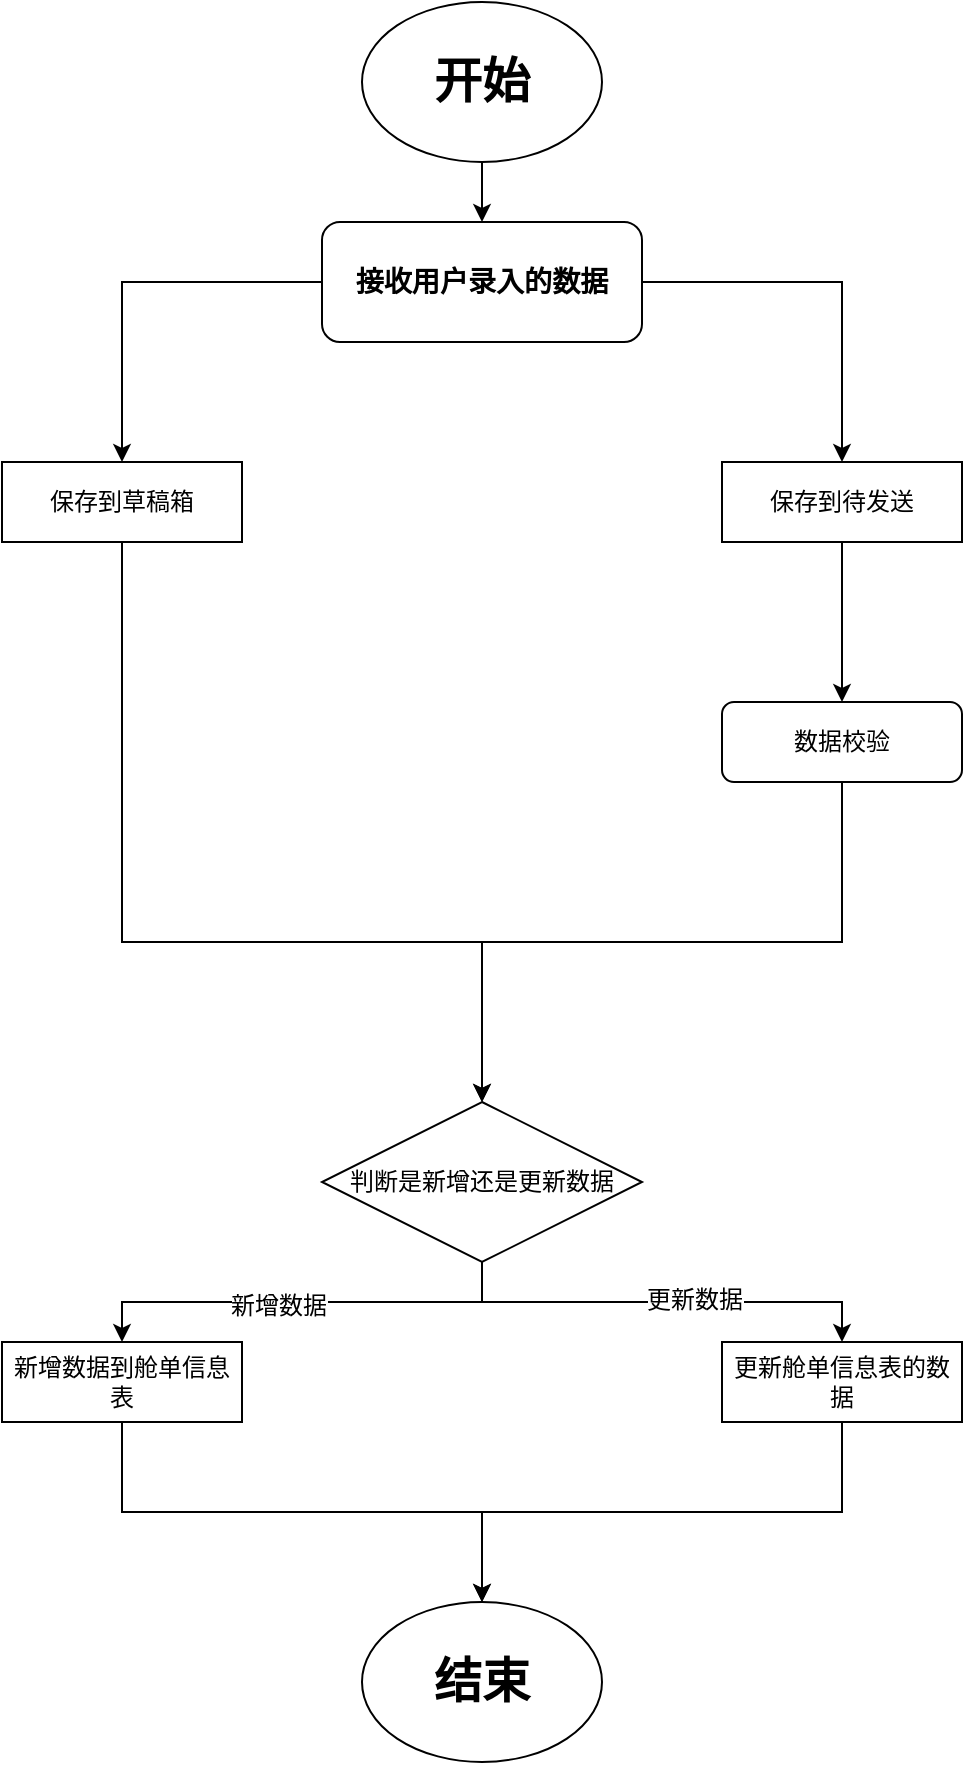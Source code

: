 <mxfile version="11.1.2" type="github"><diagram id="0rnw9KgXqtNvB2lQQDOe" name="第 1 页"><mxGraphModel dx="1422" dy="764" grid="1" gridSize="10" guides="1" tooltips="1" connect="1" arrows="1" fold="1" page="1" pageScale="1" pageWidth="827" pageHeight="1169" math="0" shadow="0"><root><mxCell id="0"/><mxCell id="1" parent="0"/><mxCell id="VOX8vflsIrSZXdpF8ErJ-2" value="" style="edgeStyle=orthogonalEdgeStyle;rounded=0;orthogonalLoop=1;jettySize=auto;html=1;" parent="1" source="4ZYroCkWGMHXMIZ-qRx_-1" target="VOX8vflsIrSZXdpF8ErJ-1" edge="1"><mxGeometry relative="1" as="geometry"/></mxCell><mxCell id="4ZYroCkWGMHXMIZ-qRx_-1" value="&lt;h1&gt;开始&lt;/h1&gt;" style="ellipse;whiteSpace=wrap;html=1;" parent="1" vertex="1"><mxGeometry x="340" y="10" width="120" height="80" as="geometry"/></mxCell><mxCell id="CnuWAnmo_2KBEJL-FNLd-3" style="edgeStyle=orthogonalEdgeStyle;rounded=0;orthogonalLoop=1;jettySize=auto;html=1;entryX=0.5;entryY=0;entryDx=0;entryDy=0;" parent="1" source="VOX8vflsIrSZXdpF8ErJ-1" target="CnuWAnmo_2KBEJL-FNLd-2" edge="1"><mxGeometry relative="1" as="geometry"/></mxCell><mxCell id="CnuWAnmo_2KBEJL-FNLd-5" style="edgeStyle=orthogonalEdgeStyle;rounded=0;orthogonalLoop=1;jettySize=auto;html=1;entryX=0.5;entryY=0;entryDx=0;entryDy=0;" parent="1" source="VOX8vflsIrSZXdpF8ErJ-1" target="CnuWAnmo_2KBEJL-FNLd-4" edge="1"><mxGeometry relative="1" as="geometry"/></mxCell><mxCell id="VOX8vflsIrSZXdpF8ErJ-1" value="&lt;h3&gt;接收用户录入的数据&lt;/h3&gt;" style="rounded=1;whiteSpace=wrap;html=1;" parent="1" vertex="1"><mxGeometry x="320" y="120" width="160" height="60" as="geometry"/></mxCell><mxCell id="VOX8vflsIrSZXdpF8ErJ-51" value="&lt;h1&gt;结束&lt;/h1&gt;" style="ellipse;whiteSpace=wrap;html=1;" parent="1" vertex="1"><mxGeometry x="340" y="810" width="120" height="80" as="geometry"/></mxCell><mxCell id="CnuWAnmo_2KBEJL-FNLd-24" style="edgeStyle=elbowEdgeStyle;rounded=0;orthogonalLoop=1;jettySize=auto;elbow=vertical;html=1;" parent="1" source="CnuWAnmo_2KBEJL-FNLd-2" target="CnuWAnmo_2KBEJL-FNLd-9" edge="1"><mxGeometry relative="1" as="geometry"><Array as="points"><mxPoint x="400" y="480"/></Array></mxGeometry></mxCell><mxCell id="CnuWAnmo_2KBEJL-FNLd-2" value="保存到草稿箱" style="rounded=0;whiteSpace=wrap;html=1;" parent="1" vertex="1"><mxGeometry x="160" y="240" width="120" height="40" as="geometry"/></mxCell><mxCell id="CnuWAnmo_2KBEJL-FNLd-7" value="" style="edgeStyle=orthogonalEdgeStyle;rounded=0;orthogonalLoop=1;jettySize=auto;html=1;" parent="1" source="CnuWAnmo_2KBEJL-FNLd-4" target="CnuWAnmo_2KBEJL-FNLd-6" edge="1"><mxGeometry relative="1" as="geometry"/></mxCell><mxCell id="CnuWAnmo_2KBEJL-FNLd-4" value="保存到待发送" style="rounded=0;whiteSpace=wrap;html=1;" parent="1" vertex="1"><mxGeometry x="520" y="240" width="120" height="40" as="geometry"/></mxCell><mxCell id="CnuWAnmo_2KBEJL-FNLd-26" style="edgeStyle=elbowEdgeStyle;rounded=0;orthogonalLoop=1;jettySize=auto;elbow=vertical;html=1;" parent="1" source="CnuWAnmo_2KBEJL-FNLd-6" target="CnuWAnmo_2KBEJL-FNLd-9" edge="1"><mxGeometry relative="1" as="geometry"/></mxCell><mxCell id="CnuWAnmo_2KBEJL-FNLd-6" value="数据校验" style="rounded=1;whiteSpace=wrap;html=1;" parent="1" vertex="1"><mxGeometry x="520" y="360" width="120" height="40" as="geometry"/></mxCell><mxCell id="CnuWAnmo_2KBEJL-FNLd-30" style="edgeStyle=elbowEdgeStyle;rounded=0;orthogonalLoop=1;jettySize=auto;elbow=vertical;html=1;entryX=0.5;entryY=0;entryDx=0;entryDy=0;" parent="1" source="CnuWAnmo_2KBEJL-FNLd-9" target="CnuWAnmo_2KBEJL-FNLd-28" edge="1"><mxGeometry relative="1" as="geometry"><Array as="points"><mxPoint x="310" y="660"/></Array></mxGeometry></mxCell><mxCell id="CnuWAnmo_2KBEJL-FNLd-31" value="新增数据" style="text;html=1;resizable=0;points=[];align=center;verticalAlign=middle;labelBackgroundColor=#ffffff;" parent="CnuWAnmo_2KBEJL-FNLd-30" vertex="1" connectable="0"><mxGeometry x="0.109" y="2" relative="1" as="geometry"><mxPoint as="offset"/></mxGeometry></mxCell><mxCell id="CnuWAnmo_2KBEJL-FNLd-34" style="edgeStyle=elbowEdgeStyle;rounded=0;orthogonalLoop=1;jettySize=auto;elbow=vertical;html=1;exitX=0.5;exitY=1;exitDx=0;exitDy=0;" parent="1" source="CnuWAnmo_2KBEJL-FNLd-9" target="CnuWAnmo_2KBEJL-FNLd-33" edge="1"><mxGeometry relative="1" as="geometry"/></mxCell><mxCell id="CnuWAnmo_2KBEJL-FNLd-37" value="更新数据" style="text;html=1;resizable=0;points=[];align=center;verticalAlign=middle;labelBackgroundColor=#ffffff;" parent="CnuWAnmo_2KBEJL-FNLd-34" vertex="1" connectable="0"><mxGeometry x="0.145" y="1" relative="1" as="geometry"><mxPoint as="offset"/></mxGeometry></mxCell><mxCell id="CnuWAnmo_2KBEJL-FNLd-9" value="判断是新增还是更新数据" style="rhombus;whiteSpace=wrap;html=1;" parent="1" vertex="1"><mxGeometry x="320" y="560" width="160" height="80" as="geometry"/></mxCell><mxCell id="CnuWAnmo_2KBEJL-FNLd-35" style="edgeStyle=elbowEdgeStyle;rounded=0;orthogonalLoop=1;jettySize=auto;elbow=vertical;html=1;" parent="1" source="CnuWAnmo_2KBEJL-FNLd-28" target="VOX8vflsIrSZXdpF8ErJ-51" edge="1"><mxGeometry relative="1" as="geometry"/></mxCell><mxCell id="CnuWAnmo_2KBEJL-FNLd-28" value="新增数据到舱单信息表" style="rounded=0;whiteSpace=wrap;html=1;" parent="1" vertex="1"><mxGeometry x="160" y="680" width="120" height="40" as="geometry"/></mxCell><mxCell id="CnuWAnmo_2KBEJL-FNLd-36" style="edgeStyle=elbowEdgeStyle;rounded=0;orthogonalLoop=1;jettySize=auto;elbow=vertical;html=1;" parent="1" source="CnuWAnmo_2KBEJL-FNLd-33" target="VOX8vflsIrSZXdpF8ErJ-51" edge="1"><mxGeometry relative="1" as="geometry"/></mxCell><mxCell id="CnuWAnmo_2KBEJL-FNLd-33" value="更新舱单信息表的数据" style="rounded=0;whiteSpace=wrap;html=1;" parent="1" vertex="1"><mxGeometry x="520" y="680" width="120" height="40" as="geometry"/></mxCell></root></mxGraphModel></diagram></mxfile>
